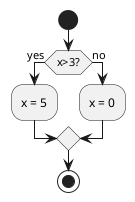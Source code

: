 #条件语句

在图示中可以使用关键字 if,then 和 else 设置分支测试。标注文字则放在括号中。

@startuml

start

if (x>3?) then (yes)
:x = 5;
else(no)
:x = 0;
endif

stop

@enduml